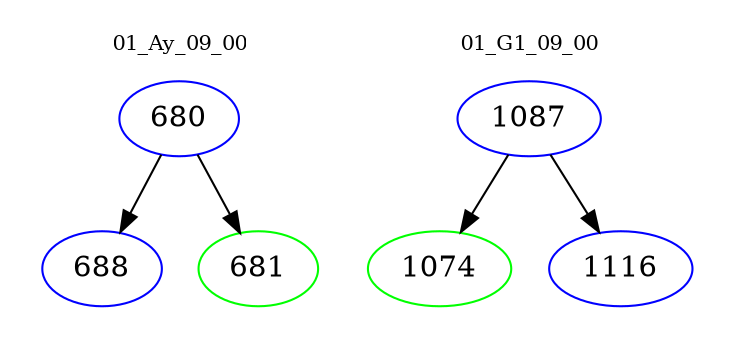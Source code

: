 digraph{
subgraph cluster_0 {
color = white
label = "01_Ay_09_00";
fontsize=10;
T0_680 [label="680", color="blue"]
T0_680 -> T0_688 [color="black"]
T0_688 [label="688", color="blue"]
T0_680 -> T0_681 [color="black"]
T0_681 [label="681", color="green"]
}
subgraph cluster_1 {
color = white
label = "01_G1_09_00";
fontsize=10;
T1_1087 [label="1087", color="blue"]
T1_1087 -> T1_1074 [color="black"]
T1_1074 [label="1074", color="green"]
T1_1087 -> T1_1116 [color="black"]
T1_1116 [label="1116", color="blue"]
}
}

